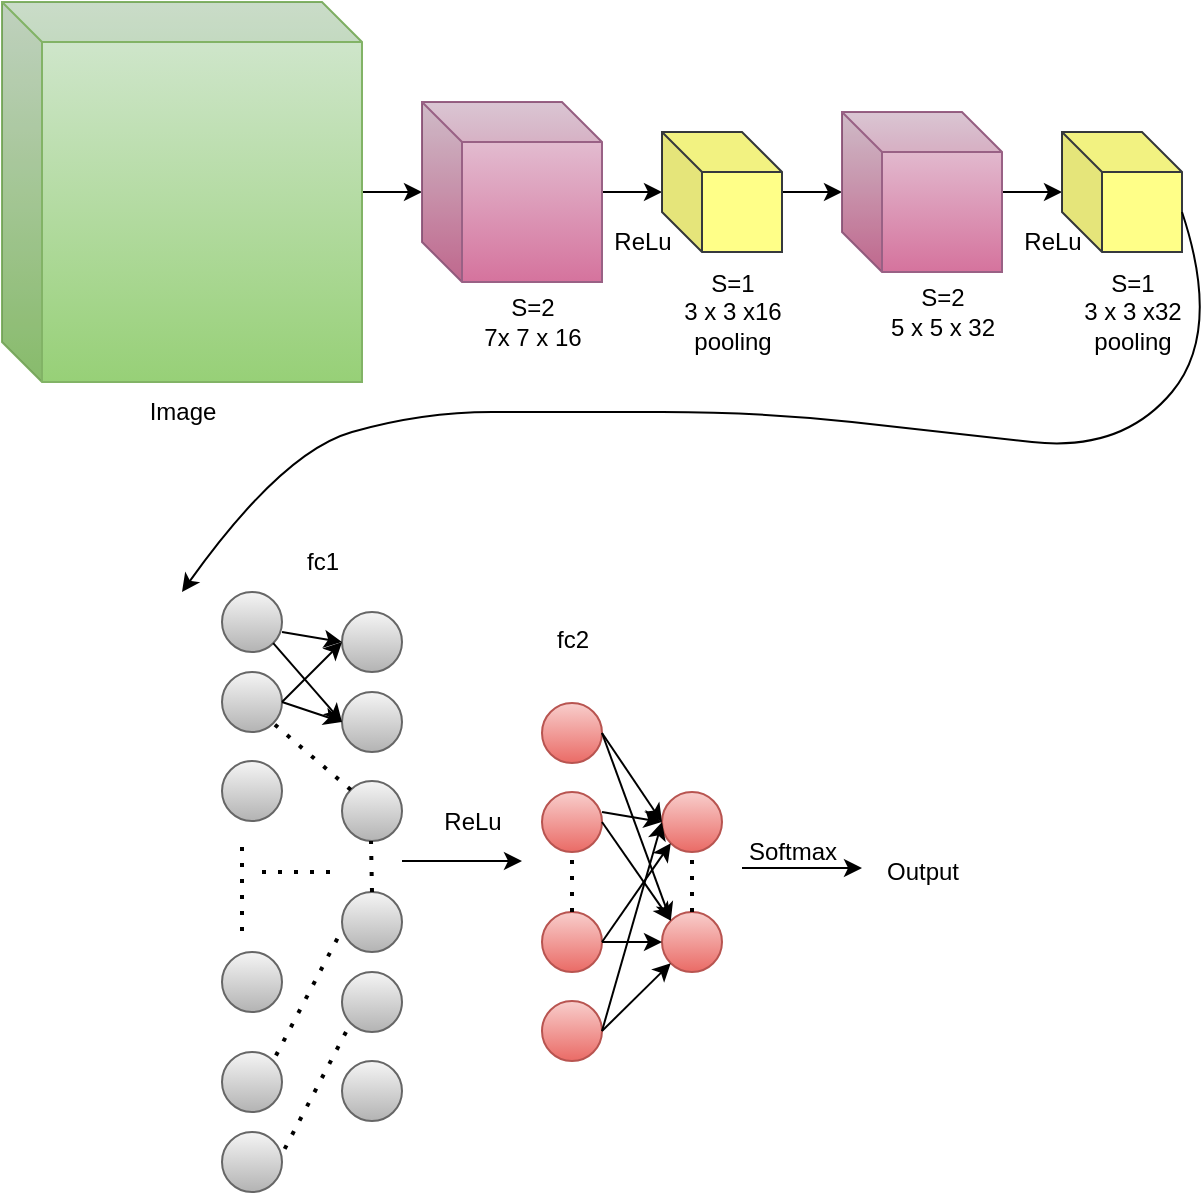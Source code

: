 <mxfile version="24.8.3">
  <diagram name="第 1 页" id="LrNbNjXsbrJ-yaIS4OFu">
    <mxGraphModel dx="1221" dy="652" grid="1" gridSize="10" guides="1" tooltips="1" connect="1" arrows="1" fold="1" page="1" pageScale="1" pageWidth="827" pageHeight="1169" math="0" shadow="0">
      <root>
        <mxCell id="0" />
        <mxCell id="1" parent="0" />
        <mxCell id="ejNQdpF5UHjqqk7aUhIy-28" value="" style="edgeStyle=orthogonalEdgeStyle;rounded=0;orthogonalLoop=1;jettySize=auto;html=1;" edge="1" parent="1" source="ejNQdpF5UHjqqk7aUhIy-5" target="ejNQdpF5UHjqqk7aUhIy-12">
          <mxGeometry relative="1" as="geometry" />
        </mxCell>
        <mxCell id="ejNQdpF5UHjqqk7aUhIy-5" value="" style="shape=cube;whiteSpace=wrap;html=1;boundedLbl=1;backgroundOutline=1;darkOpacity=0.05;darkOpacity2=0.1;fillColor=#d5e8d4;gradientColor=#97d077;strokeColor=#82b366;" vertex="1" parent="1">
          <mxGeometry x="30" y="205" width="180" height="190" as="geometry" />
        </mxCell>
        <mxCell id="ejNQdpF5UHjqqk7aUhIy-7" value="S=2&lt;div&gt;7x 7 x 16&lt;/div&gt;" style="text;html=1;align=center;verticalAlign=middle;resizable=0;points=[];autosize=1;strokeColor=none;fillColor=none;" vertex="1" parent="1">
          <mxGeometry x="260" y="345" width="70" height="40" as="geometry" />
        </mxCell>
        <mxCell id="ejNQdpF5UHjqqk7aUhIy-8" value="Image" style="text;html=1;align=center;verticalAlign=middle;resizable=0;points=[];autosize=1;strokeColor=none;fillColor=none;" vertex="1" parent="1">
          <mxGeometry x="90" y="395" width="60" height="30" as="geometry" />
        </mxCell>
        <mxCell id="ejNQdpF5UHjqqk7aUhIy-29" value="" style="edgeStyle=orthogonalEdgeStyle;rounded=0;orthogonalLoop=1;jettySize=auto;html=1;" edge="1" parent="1" source="ejNQdpF5UHjqqk7aUhIy-12" target="ejNQdpF5UHjqqk7aUhIy-14">
          <mxGeometry relative="1" as="geometry" />
        </mxCell>
        <mxCell id="ejNQdpF5UHjqqk7aUhIy-12" value="" style="shape=cube;whiteSpace=wrap;html=1;boundedLbl=1;backgroundOutline=1;darkOpacity=0.05;darkOpacity2=0.1;fillColor=#e6d0de;gradientColor=#d5739d;strokeColor=#996185;" vertex="1" parent="1">
          <mxGeometry x="240" y="255" width="90" height="90" as="geometry" />
        </mxCell>
        <mxCell id="ejNQdpF5UHjqqk7aUhIy-31" value="" style="edgeStyle=orthogonalEdgeStyle;rounded=0;orthogonalLoop=1;jettySize=auto;html=1;" edge="1" parent="1" source="ejNQdpF5UHjqqk7aUhIy-14" target="ejNQdpF5UHjqqk7aUhIy-20">
          <mxGeometry relative="1" as="geometry" />
        </mxCell>
        <mxCell id="ejNQdpF5UHjqqk7aUhIy-14" value="" style="shape=cube;whiteSpace=wrap;html=1;boundedLbl=1;backgroundOutline=1;darkOpacity=0.05;darkOpacity2=0.1;fillColor=#ffff88;strokeColor=#36393d;" vertex="1" parent="1">
          <mxGeometry x="360" y="270" width="60" height="60" as="geometry" />
        </mxCell>
        <mxCell id="ejNQdpF5UHjqqk7aUhIy-18" value="&lt;div&gt;S=1&lt;/div&gt;3 x 3 x16&lt;div&gt;pooling&lt;/div&gt;" style="text;html=1;align=center;verticalAlign=middle;resizable=0;points=[];autosize=1;strokeColor=none;fillColor=none;" vertex="1" parent="1">
          <mxGeometry x="360" y="330" width="70" height="60" as="geometry" />
        </mxCell>
        <mxCell id="ejNQdpF5UHjqqk7aUhIy-25" value="" style="edgeStyle=orthogonalEdgeStyle;rounded=0;orthogonalLoop=1;jettySize=auto;html=1;" edge="1" parent="1" source="ejNQdpF5UHjqqk7aUhIy-20" target="ejNQdpF5UHjqqk7aUhIy-22">
          <mxGeometry relative="1" as="geometry" />
        </mxCell>
        <mxCell id="ejNQdpF5UHjqqk7aUhIy-20" value="" style="shape=cube;whiteSpace=wrap;html=1;boundedLbl=1;backgroundOutline=1;darkOpacity=0.05;darkOpacity2=0.1;fillColor=#e6d0de;strokeColor=#996185;gradientColor=#d5739d;" vertex="1" parent="1">
          <mxGeometry x="450" y="260" width="80" height="80" as="geometry" />
        </mxCell>
        <mxCell id="ejNQdpF5UHjqqk7aUhIy-21" value="S=2&lt;div&gt;5 x 5 x 32&lt;/div&gt;" style="text;html=1;align=center;verticalAlign=middle;resizable=0;points=[];autosize=1;strokeColor=none;fillColor=none;" vertex="1" parent="1">
          <mxGeometry x="460" y="340" width="80" height="40" as="geometry" />
        </mxCell>
        <mxCell id="ejNQdpF5UHjqqk7aUhIy-22" value="" style="shape=cube;whiteSpace=wrap;html=1;boundedLbl=1;backgroundOutline=1;darkOpacity=0.05;darkOpacity2=0.1;fillColor=#ffff88;strokeColor=#36393d;" vertex="1" parent="1">
          <mxGeometry x="560" y="270" width="60" height="60" as="geometry" />
        </mxCell>
        <mxCell id="ejNQdpF5UHjqqk7aUhIy-23" value="&lt;div&gt;S=1&lt;/div&gt;3 x 3 x32&lt;div&gt;pooling&lt;/div&gt;" style="text;html=1;align=center;verticalAlign=middle;resizable=0;points=[];autosize=1;strokeColor=none;fillColor=none;" vertex="1" parent="1">
          <mxGeometry x="560" y="330" width="70" height="60" as="geometry" />
        </mxCell>
        <mxCell id="ejNQdpF5UHjqqk7aUhIy-32" value="ReLu" style="text;html=1;align=center;verticalAlign=middle;resizable=0;points=[];autosize=1;strokeColor=none;fillColor=none;" vertex="1" parent="1">
          <mxGeometry x="530" y="310" width="50" height="30" as="geometry" />
        </mxCell>
        <mxCell id="ejNQdpF5UHjqqk7aUhIy-33" value="ReLu" style="text;html=1;align=center;verticalAlign=middle;resizable=0;points=[];autosize=1;strokeColor=none;fillColor=none;" vertex="1" parent="1">
          <mxGeometry x="325" y="310" width="50" height="30" as="geometry" />
        </mxCell>
        <mxCell id="ejNQdpF5UHjqqk7aUhIy-34" value="" style="curved=1;endArrow=classic;html=1;rounded=0;exitX=0;exitY=0;exitDx=60;exitDy=40;exitPerimeter=0;" edge="1" parent="1" source="ejNQdpF5UHjqqk7aUhIy-22">
          <mxGeometry width="50" height="50" relative="1" as="geometry">
            <mxPoint x="270" y="360" as="sourcePoint" />
            <mxPoint x="120" y="500" as="targetPoint" />
            <Array as="points">
              <mxPoint x="640" y="370" />
              <mxPoint x="590" y="430" />
              <mxPoint x="500" y="420" />
              <mxPoint x="410" y="410" />
              <mxPoint x="310" y="410" />
              <mxPoint x="240" y="410" />
              <mxPoint x="170" y="430" />
            </Array>
          </mxGeometry>
        </mxCell>
        <mxCell id="ejNQdpF5UHjqqk7aUhIy-35" value="" style="ellipse;whiteSpace=wrap;html=1;aspect=fixed;fillColor=#f5f5f5;gradientColor=#b3b3b3;strokeColor=#666666;" vertex="1" parent="1">
          <mxGeometry x="140" y="500" width="30" height="30" as="geometry" />
        </mxCell>
        <mxCell id="ejNQdpF5UHjqqk7aUhIy-36" value="" style="ellipse;whiteSpace=wrap;html=1;aspect=fixed;fillColor=#f5f5f5;gradientColor=#b3b3b3;strokeColor=#666666;" vertex="1" parent="1">
          <mxGeometry x="140" y="540" width="30" height="30" as="geometry" />
        </mxCell>
        <mxCell id="ejNQdpF5UHjqqk7aUhIy-37" value="" style="ellipse;whiteSpace=wrap;html=1;aspect=fixed;fillColor=#f5f5f5;gradientColor=#b3b3b3;strokeColor=#666666;" vertex="1" parent="1">
          <mxGeometry x="140" y="584.5" width="30" height="30" as="geometry" />
        </mxCell>
        <mxCell id="ejNQdpF5UHjqqk7aUhIy-38" value="" style="ellipse;whiteSpace=wrap;html=1;aspect=fixed;fillColor=#f5f5f5;gradientColor=#b3b3b3;strokeColor=#666666;" vertex="1" parent="1">
          <mxGeometry x="140" y="680" width="30" height="30" as="geometry" />
        </mxCell>
        <mxCell id="ejNQdpF5UHjqqk7aUhIy-39" value="" style="ellipse;whiteSpace=wrap;html=1;aspect=fixed;fillColor=#f5f5f5;gradientColor=#b3b3b3;strokeColor=#666666;" vertex="1" parent="1">
          <mxGeometry x="140" y="730" width="30" height="30" as="geometry" />
        </mxCell>
        <mxCell id="ejNQdpF5UHjqqk7aUhIy-40" value="" style="ellipse;whiteSpace=wrap;html=1;aspect=fixed;fillColor=#f5f5f5;gradientColor=#b3b3b3;strokeColor=#666666;" vertex="1" parent="1">
          <mxGeometry x="140" y="770" width="30" height="30" as="geometry" />
        </mxCell>
        <mxCell id="ejNQdpF5UHjqqk7aUhIy-41" value="" style="ellipse;whiteSpace=wrap;html=1;aspect=fixed;fillColor=#f5f5f5;gradientColor=#b3b3b3;strokeColor=#666666;" vertex="1" parent="1">
          <mxGeometry x="200" y="650" width="30" height="30" as="geometry" />
        </mxCell>
        <mxCell id="ejNQdpF5UHjqqk7aUhIy-42" value="" style="ellipse;whiteSpace=wrap;html=1;aspect=fixed;fillColor=#f5f5f5;gradientColor=#b3b3b3;strokeColor=#666666;" vertex="1" parent="1">
          <mxGeometry x="200" y="690" width="30" height="30" as="geometry" />
        </mxCell>
        <mxCell id="ejNQdpF5UHjqqk7aUhIy-43" value="" style="ellipse;whiteSpace=wrap;html=1;aspect=fixed;fillColor=#f5f5f5;gradientColor=#b3b3b3;strokeColor=#666666;" vertex="1" parent="1">
          <mxGeometry x="200" y="734.5" width="30" height="30" as="geometry" />
        </mxCell>
        <mxCell id="ejNQdpF5UHjqqk7aUhIy-44" value="" style="ellipse;whiteSpace=wrap;html=1;aspect=fixed;fillColor=#f5f5f5;gradientColor=#b3b3b3;strokeColor=#666666;" vertex="1" parent="1">
          <mxGeometry x="200" y="510" width="30" height="30" as="geometry" />
        </mxCell>
        <mxCell id="ejNQdpF5UHjqqk7aUhIy-45" value="" style="ellipse;whiteSpace=wrap;html=1;aspect=fixed;fillColor=#f5f5f5;gradientColor=#b3b3b3;strokeColor=#666666;" vertex="1" parent="1">
          <mxGeometry x="200" y="550" width="30" height="30" as="geometry" />
        </mxCell>
        <mxCell id="ejNQdpF5UHjqqk7aUhIy-46" value="" style="ellipse;whiteSpace=wrap;html=1;aspect=fixed;fillColor=#f5f5f5;gradientColor=#b3b3b3;strokeColor=#666666;" vertex="1" parent="1">
          <mxGeometry x="200" y="594.5" width="30" height="30" as="geometry" />
        </mxCell>
        <mxCell id="ejNQdpF5UHjqqk7aUhIy-47" value="" style="endArrow=none;dashed=1;html=1;dashPattern=1 3;strokeWidth=2;rounded=0;" edge="1" parent="1">
          <mxGeometry width="50" height="50" relative="1" as="geometry">
            <mxPoint x="150" y="669.5" as="sourcePoint" />
            <mxPoint x="150" y="624.5" as="targetPoint" />
          </mxGeometry>
        </mxCell>
        <mxCell id="ejNQdpF5UHjqqk7aUhIy-49" value="" style="endArrow=none;dashed=1;html=1;dashPattern=1 3;strokeWidth=2;rounded=0;entryX=1;entryY=1;entryDx=0;entryDy=0;exitX=0;exitY=0;exitDx=0;exitDy=0;" edge="1" parent="1" source="ejNQdpF5UHjqqk7aUhIy-46" target="ejNQdpF5UHjqqk7aUhIy-36">
          <mxGeometry width="50" height="50" relative="1" as="geometry">
            <mxPoint x="170" y="630" as="sourcePoint" />
            <mxPoint x="200" y="640" as="targetPoint" />
          </mxGeometry>
        </mxCell>
        <mxCell id="ejNQdpF5UHjqqk7aUhIy-50" value="" style="endArrow=none;dashed=1;html=1;dashPattern=1 3;strokeWidth=2;rounded=0;" edge="1" parent="1">
          <mxGeometry width="50" height="50" relative="1" as="geometry">
            <mxPoint x="215" y="650" as="sourcePoint" />
            <mxPoint x="214.5" y="624.5" as="targetPoint" />
          </mxGeometry>
        </mxCell>
        <mxCell id="ejNQdpF5UHjqqk7aUhIy-51" value="" style="endArrow=none;dashed=1;html=1;dashPattern=1 3;strokeWidth=2;rounded=0;exitX=-0.078;exitY=0.778;exitDx=0;exitDy=0;exitPerimeter=0;entryX=1;entryY=0;entryDx=0;entryDy=0;" edge="1" parent="1" source="ejNQdpF5UHjqqk7aUhIy-41" target="ejNQdpF5UHjqqk7aUhIy-39">
          <mxGeometry width="50" height="50" relative="1" as="geometry">
            <mxPoint x="40" y="680" as="sourcePoint" />
            <mxPoint x="90" y="630" as="targetPoint" />
          </mxGeometry>
        </mxCell>
        <mxCell id="ejNQdpF5UHjqqk7aUhIy-52" value="" style="endArrow=none;dashed=1;html=1;dashPattern=1 3;strokeWidth=2;rounded=0;" edge="1" parent="1">
          <mxGeometry width="50" height="50" relative="1" as="geometry">
            <mxPoint x="160" y="640" as="sourcePoint" />
            <mxPoint x="200" y="640" as="targetPoint" />
          </mxGeometry>
        </mxCell>
        <mxCell id="ejNQdpF5UHjqqk7aUhIy-58" value="" style="ellipse;whiteSpace=wrap;html=1;aspect=fixed;fillColor=#f8cecc;gradientColor=#ea6b66;strokeColor=#b85450;" vertex="1" parent="1">
          <mxGeometry x="300" y="555.5" width="30" height="30" as="geometry" />
        </mxCell>
        <mxCell id="ejNQdpF5UHjqqk7aUhIy-59" value="" style="ellipse;whiteSpace=wrap;html=1;aspect=fixed;fillColor=#f8cecc;gradientColor=#ea6b66;strokeColor=#b85450;" vertex="1" parent="1">
          <mxGeometry x="300" y="600" width="30" height="30" as="geometry" />
        </mxCell>
        <mxCell id="ejNQdpF5UHjqqk7aUhIy-60" value="" style="ellipse;whiteSpace=wrap;html=1;aspect=fixed;fillColor=#f8cecc;gradientColor=#ea6b66;strokeColor=#b85450;" vertex="1" parent="1">
          <mxGeometry x="300" y="660" width="30" height="30" as="geometry" />
        </mxCell>
        <mxCell id="ejNQdpF5UHjqqk7aUhIy-61" value="" style="ellipse;whiteSpace=wrap;html=1;aspect=fixed;fillColor=#f8cecc;gradientColor=#ea6b66;strokeColor=#b85450;" vertex="1" parent="1">
          <mxGeometry x="300" y="704.5" width="30" height="30" as="geometry" />
        </mxCell>
        <mxCell id="ejNQdpF5UHjqqk7aUhIy-65" value="ReLu" style="text;html=1;align=center;verticalAlign=middle;resizable=0;points=[];autosize=1;strokeColor=none;fillColor=none;" vertex="1" parent="1">
          <mxGeometry x="240" y="600" width="50" height="30" as="geometry" />
        </mxCell>
        <mxCell id="ejNQdpF5UHjqqk7aUhIy-67" value="" style="endArrow=classic;html=1;rounded=0;" edge="1" parent="1">
          <mxGeometry width="50" height="50" relative="1" as="geometry">
            <mxPoint x="230" y="634.5" as="sourcePoint" />
            <mxPoint x="290" y="634.5" as="targetPoint" />
          </mxGeometry>
        </mxCell>
        <mxCell id="ejNQdpF5UHjqqk7aUhIy-69" value="" style="endArrow=none;dashed=1;html=1;dashPattern=1 3;strokeWidth=2;rounded=0;entryX=0.5;entryY=1;entryDx=0;entryDy=0;exitX=0.5;exitY=0;exitDx=0;exitDy=0;" edge="1" parent="1" source="ejNQdpF5UHjqqk7aUhIy-60" target="ejNQdpF5UHjqqk7aUhIy-59">
          <mxGeometry width="50" height="50" relative="1" as="geometry">
            <mxPoint x="225" y="660" as="sourcePoint" />
            <mxPoint x="224.5" y="634.5" as="targetPoint" />
          </mxGeometry>
        </mxCell>
        <mxCell id="ejNQdpF5UHjqqk7aUhIy-72" value="" style="endArrow=classic;html=1;rounded=0;" edge="1" parent="1">
          <mxGeometry width="50" height="50" relative="1" as="geometry">
            <mxPoint x="400" y="638" as="sourcePoint" />
            <mxPoint x="460" y="638" as="targetPoint" />
          </mxGeometry>
        </mxCell>
        <mxCell id="ejNQdpF5UHjqqk7aUhIy-73" value="Softmax" style="text;html=1;align=center;verticalAlign=middle;resizable=0;points=[];autosize=1;strokeColor=none;fillColor=none;" vertex="1" parent="1">
          <mxGeometry x="390" y="614.5" width="70" height="30" as="geometry" />
        </mxCell>
        <mxCell id="ejNQdpF5UHjqqk7aUhIy-74" value="fc2" style="text;html=1;align=center;verticalAlign=middle;resizable=0;points=[];autosize=1;strokeColor=none;fillColor=none;" vertex="1" parent="1">
          <mxGeometry x="295" y="509" width="40" height="30" as="geometry" />
        </mxCell>
        <mxCell id="ejNQdpF5UHjqqk7aUhIy-75" value="fc1" style="text;html=1;align=center;verticalAlign=middle;resizable=0;points=[];autosize=1;strokeColor=none;fillColor=none;" vertex="1" parent="1">
          <mxGeometry x="170" y="470" width="40" height="30" as="geometry" />
        </mxCell>
        <mxCell id="ejNQdpF5UHjqqk7aUhIy-76" value="" style="ellipse;whiteSpace=wrap;html=1;aspect=fixed;fillColor=#f8cecc;gradientColor=#ea6b66;strokeColor=#b85450;" vertex="1" parent="1">
          <mxGeometry x="360" y="600" width="30" height="30" as="geometry" />
        </mxCell>
        <mxCell id="ejNQdpF5UHjqqk7aUhIy-78" value="" style="ellipse;whiteSpace=wrap;html=1;aspect=fixed;fillColor=#f8cecc;gradientColor=#ea6b66;strokeColor=#b85450;" vertex="1" parent="1">
          <mxGeometry x="360" y="660" width="30" height="30" as="geometry" />
        </mxCell>
        <mxCell id="ejNQdpF5UHjqqk7aUhIy-80" value="" style="endArrow=none;dashed=1;html=1;dashPattern=1 3;strokeWidth=2;rounded=0;entryX=0.5;entryY=1;entryDx=0;entryDy=0;exitX=0.5;exitY=0;exitDx=0;exitDy=0;" edge="1" parent="1" source="ejNQdpF5UHjqqk7aUhIy-78">
          <mxGeometry width="50" height="50" relative="1" as="geometry">
            <mxPoint x="285" y="660" as="sourcePoint" />
            <mxPoint x="375" y="630" as="targetPoint" />
          </mxGeometry>
        </mxCell>
        <mxCell id="ejNQdpF5UHjqqk7aUhIy-82" value="" style="endArrow=classic;html=1;rounded=0;entryX=0;entryY=0.5;entryDx=0;entryDy=0;" edge="1" parent="1" target="ejNQdpF5UHjqqk7aUhIy-44">
          <mxGeometry width="50" height="50" relative="1" as="geometry">
            <mxPoint x="170" y="520" as="sourcePoint" />
            <mxPoint x="220" y="470" as="targetPoint" />
          </mxGeometry>
        </mxCell>
        <mxCell id="ejNQdpF5UHjqqk7aUhIy-83" value="" style="endArrow=classic;html=1;rounded=0;exitX=1;exitY=0.5;exitDx=0;exitDy=0;entryX=0;entryY=0.5;entryDx=0;entryDy=0;" edge="1" parent="1" source="ejNQdpF5UHjqqk7aUhIy-36" target="ejNQdpF5UHjqqk7aUhIy-44">
          <mxGeometry width="50" height="50" relative="1" as="geometry">
            <mxPoint x="140" y="530" as="sourcePoint" />
            <mxPoint x="190" y="480" as="targetPoint" />
          </mxGeometry>
        </mxCell>
        <mxCell id="ejNQdpF5UHjqqk7aUhIy-85" value="" style="endArrow=classic;html=1;rounded=0;exitX=1;exitY=0.5;exitDx=0;exitDy=0;entryX=0;entryY=0.5;entryDx=0;entryDy=0;" edge="1" parent="1" source="ejNQdpF5UHjqqk7aUhIy-36" target="ejNQdpF5UHjqqk7aUhIy-45">
          <mxGeometry width="50" height="50" relative="1" as="geometry">
            <mxPoint x="140" y="530" as="sourcePoint" />
            <mxPoint x="190" y="480" as="targetPoint" />
          </mxGeometry>
        </mxCell>
        <mxCell id="ejNQdpF5UHjqqk7aUhIy-86" value="" style="endArrow=classic;html=1;rounded=0;entryX=0;entryY=0.5;entryDx=0;entryDy=0;exitX=1;exitY=1;exitDx=0;exitDy=0;" edge="1" parent="1" source="ejNQdpF5UHjqqk7aUhIy-35" target="ejNQdpF5UHjqqk7aUhIy-45">
          <mxGeometry width="50" height="50" relative="1" as="geometry">
            <mxPoint x="170" y="515" as="sourcePoint" />
            <mxPoint x="90" y="550" as="targetPoint" />
          </mxGeometry>
        </mxCell>
        <mxCell id="ejNQdpF5UHjqqk7aUhIy-87" value="" style="endArrow=none;dashed=1;html=1;dashPattern=1 3;strokeWidth=2;rounded=0;exitX=-0.078;exitY=0.778;exitDx=0;exitDy=0;exitPerimeter=0;entryX=1;entryY=0;entryDx=0;entryDy=0;" edge="1" parent="1">
          <mxGeometry width="50" height="50" relative="1" as="geometry">
            <mxPoint x="202" y="720" as="sourcePoint" />
            <mxPoint x="170" y="781" as="targetPoint" />
          </mxGeometry>
        </mxCell>
        <mxCell id="ejNQdpF5UHjqqk7aUhIy-88" value="" style="endArrow=classic;html=1;rounded=0;exitX=1;exitY=0.5;exitDx=0;exitDy=0;entryX=0;entryY=0.5;entryDx=0;entryDy=0;" edge="1" parent="1" source="ejNQdpF5UHjqqk7aUhIy-58" target="ejNQdpF5UHjqqk7aUhIy-76">
          <mxGeometry width="50" height="50" relative="1" as="geometry">
            <mxPoint x="370" y="570" as="sourcePoint" />
            <mxPoint x="420" y="520" as="targetPoint" />
          </mxGeometry>
        </mxCell>
        <mxCell id="ejNQdpF5UHjqqk7aUhIy-89" value="" style="endArrow=classic;html=1;rounded=0;entryX=0;entryY=0.5;entryDx=0;entryDy=0;" edge="1" parent="1" target="ejNQdpF5UHjqqk7aUhIy-76">
          <mxGeometry width="50" height="50" relative="1" as="geometry">
            <mxPoint x="330" y="610" as="sourcePoint" />
            <mxPoint x="380" y="560" as="targetPoint" />
          </mxGeometry>
        </mxCell>
        <mxCell id="ejNQdpF5UHjqqk7aUhIy-90" value="" style="endArrow=classic;html=1;rounded=0;exitX=1;exitY=0.5;exitDx=0;exitDy=0;entryX=0;entryY=1;entryDx=0;entryDy=0;" edge="1" parent="1" source="ejNQdpF5UHjqqk7aUhIy-61" target="ejNQdpF5UHjqqk7aUhIy-78">
          <mxGeometry width="50" height="50" relative="1" as="geometry">
            <mxPoint x="380" y="760" as="sourcePoint" />
            <mxPoint x="430" y="710" as="targetPoint" />
          </mxGeometry>
        </mxCell>
        <mxCell id="ejNQdpF5UHjqqk7aUhIy-91" value="" style="endArrow=classic;html=1;rounded=0;exitX=1;exitY=0.5;exitDx=0;exitDy=0;entryX=0;entryY=0.5;entryDx=0;entryDy=0;" edge="1" parent="1" source="ejNQdpF5UHjqqk7aUhIy-60" target="ejNQdpF5UHjqqk7aUhIy-78">
          <mxGeometry width="50" height="50" relative="1" as="geometry">
            <mxPoint x="370" y="760" as="sourcePoint" />
            <mxPoint x="420" y="710" as="targetPoint" />
          </mxGeometry>
        </mxCell>
        <mxCell id="ejNQdpF5UHjqqk7aUhIy-92" value="" style="endArrow=classic;html=1;rounded=0;exitX=1;exitY=0.5;exitDx=0;exitDy=0;entryX=0;entryY=0;entryDx=0;entryDy=0;" edge="1" parent="1" source="ejNQdpF5UHjqqk7aUhIy-58" target="ejNQdpF5UHjqqk7aUhIy-78">
          <mxGeometry width="50" height="50" relative="1" as="geometry">
            <mxPoint x="380" y="780" as="sourcePoint" />
            <mxPoint x="430" y="730" as="targetPoint" />
          </mxGeometry>
        </mxCell>
        <mxCell id="ejNQdpF5UHjqqk7aUhIy-93" value="" style="endArrow=classic;html=1;rounded=0;exitX=1;exitY=0.5;exitDx=0;exitDy=0;entryX=0;entryY=0;entryDx=0;entryDy=0;" edge="1" parent="1" source="ejNQdpF5UHjqqk7aUhIy-59" target="ejNQdpF5UHjqqk7aUhIy-78">
          <mxGeometry width="50" height="50" relative="1" as="geometry">
            <mxPoint x="450" y="770" as="sourcePoint" />
            <mxPoint x="500" y="720" as="targetPoint" />
          </mxGeometry>
        </mxCell>
        <mxCell id="ejNQdpF5UHjqqk7aUhIy-94" value="" style="endArrow=classic;html=1;rounded=0;exitX=1;exitY=0.5;exitDx=0;exitDy=0;entryX=0;entryY=1;entryDx=0;entryDy=0;" edge="1" parent="1" source="ejNQdpF5UHjqqk7aUhIy-60" target="ejNQdpF5UHjqqk7aUhIy-76">
          <mxGeometry width="50" height="50" relative="1" as="geometry">
            <mxPoint x="450" y="780" as="sourcePoint" />
            <mxPoint x="500" y="730" as="targetPoint" />
          </mxGeometry>
        </mxCell>
        <mxCell id="ejNQdpF5UHjqqk7aUhIy-95" value="" style="endArrow=classic;html=1;rounded=0;exitX=1;exitY=0.5;exitDx=0;exitDy=0;entryX=0;entryY=0.5;entryDx=0;entryDy=0;" edge="1" parent="1" source="ejNQdpF5UHjqqk7aUhIy-61" target="ejNQdpF5UHjqqk7aUhIy-76">
          <mxGeometry width="50" height="50" relative="1" as="geometry">
            <mxPoint x="360" y="770" as="sourcePoint" />
            <mxPoint x="410" y="720" as="targetPoint" />
          </mxGeometry>
        </mxCell>
        <mxCell id="ejNQdpF5UHjqqk7aUhIy-96" value="Output" style="text;html=1;align=center;verticalAlign=middle;resizable=0;points=[];autosize=1;strokeColor=none;fillColor=none;" vertex="1" parent="1">
          <mxGeometry x="460" y="624.5" width="60" height="30" as="geometry" />
        </mxCell>
      </root>
    </mxGraphModel>
  </diagram>
</mxfile>
